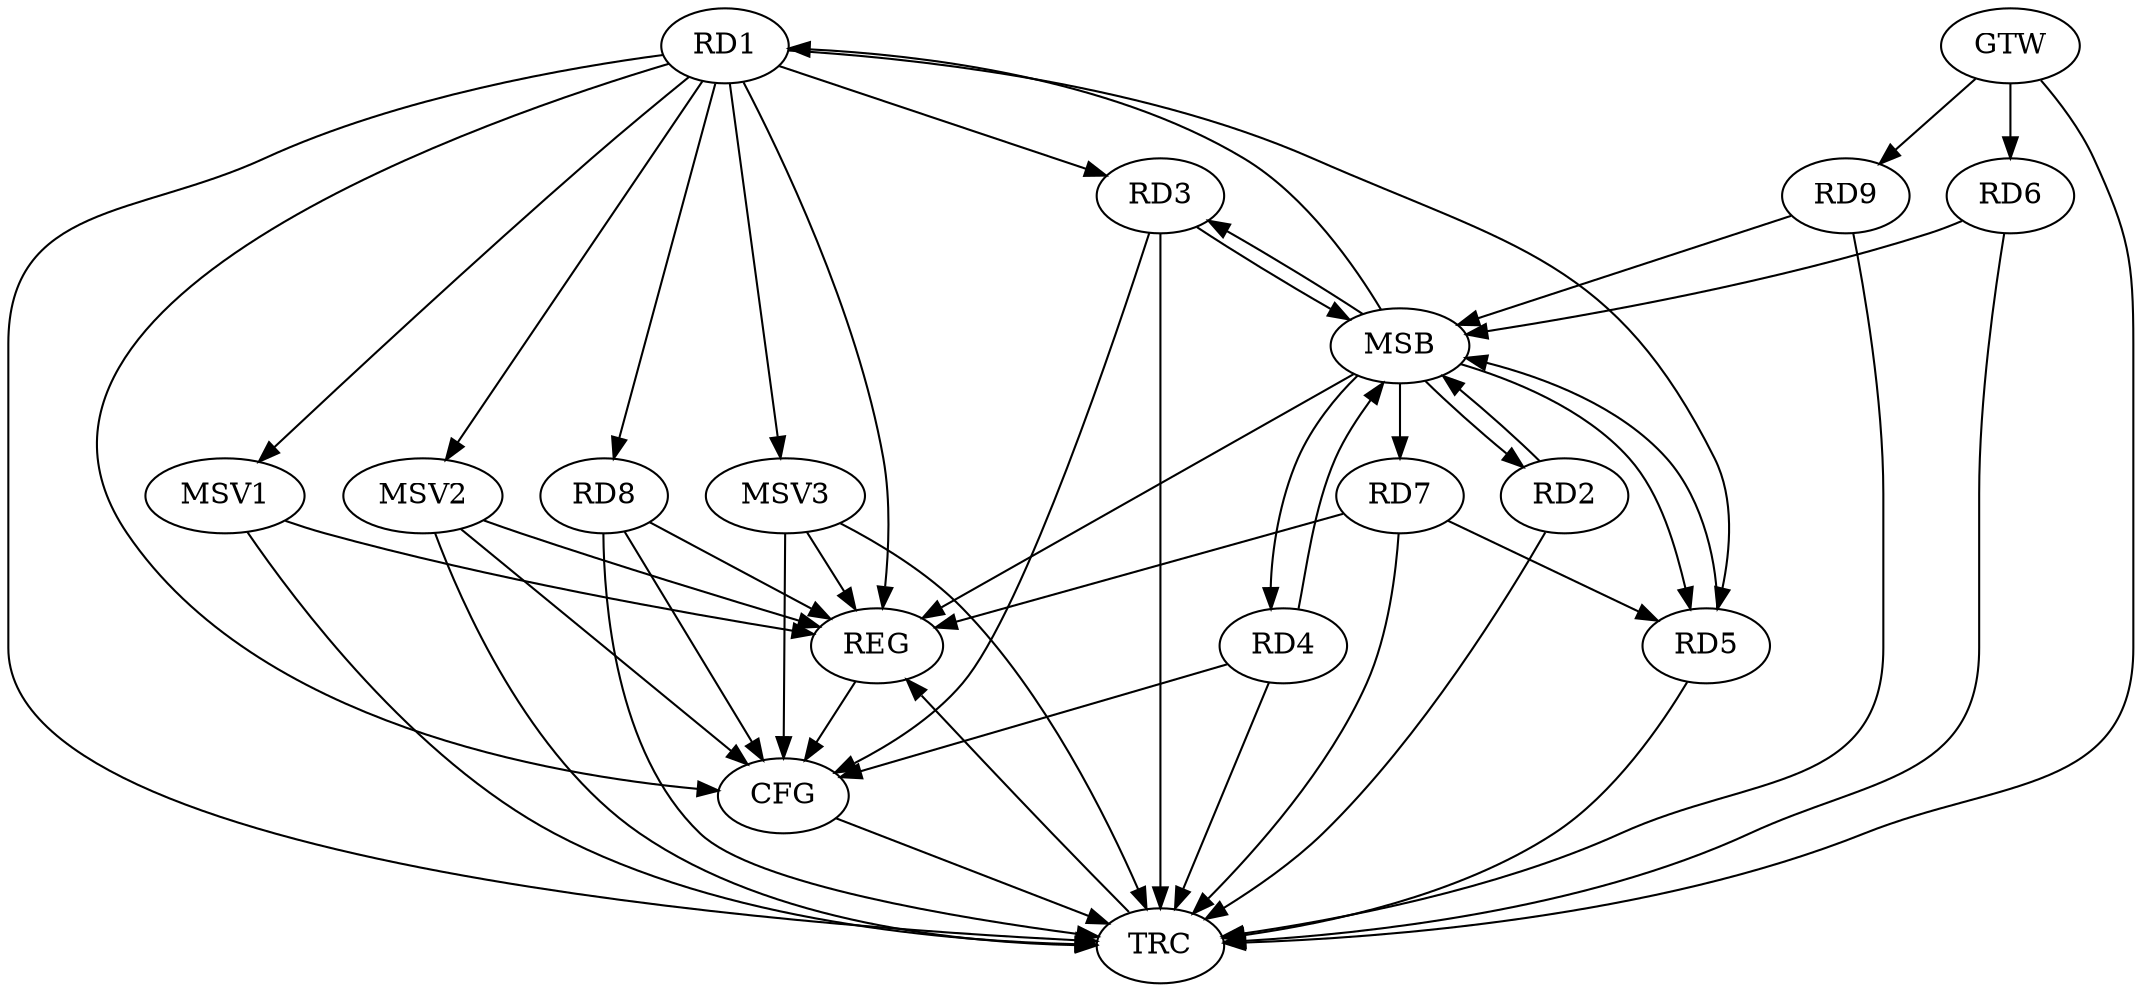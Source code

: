 strict digraph G {
  RD1 [ label="RD1" ];
  RD2 [ label="RD2" ];
  RD3 [ label="RD3" ];
  RD4 [ label="RD4" ];
  RD5 [ label="RD5" ];
  RD6 [ label="RD6" ];
  RD7 [ label="RD7" ];
  RD8 [ label="RD8" ];
  RD9 [ label="RD9" ];
  GTW [ label="GTW" ];
  REG [ label="REG" ];
  MSB [ label="MSB" ];
  CFG [ label="CFG" ];
  TRC [ label="TRC" ];
  MSV1 [ label="MSV1" ];
  MSV2 [ label="MSV2" ];
  MSV3 [ label="MSV3" ];
  RD1 -> RD3;
  RD1 -> RD5;
  RD1 -> RD8;
  RD7 -> RD5;
  GTW -> RD6;
  GTW -> RD9;
  RD1 -> REG;
  RD7 -> REG;
  RD8 -> REG;
  RD2 -> MSB;
  MSB -> RD4;
  MSB -> RD7;
  MSB -> REG;
  RD3 -> MSB;
  RD4 -> MSB;
  RD5 -> MSB;
  MSB -> RD2;
  RD6 -> MSB;
  RD9 -> MSB;
  MSB -> RD1;
  MSB -> RD3;
  MSB -> RD5;
  RD4 -> CFG;
  RD3 -> CFG;
  RD1 -> CFG;
  RD8 -> CFG;
  REG -> CFG;
  RD1 -> TRC;
  RD2 -> TRC;
  RD3 -> TRC;
  RD4 -> TRC;
  RD5 -> TRC;
  RD6 -> TRC;
  RD7 -> TRC;
  RD8 -> TRC;
  RD9 -> TRC;
  GTW -> TRC;
  CFG -> TRC;
  TRC -> REG;
  RD1 -> MSV1;
  MSV1 -> REG;
  MSV1 -> TRC;
  RD1 -> MSV2;
  RD1 -> MSV3;
  MSV2 -> REG;
  MSV2 -> TRC;
  MSV2 -> CFG;
  MSV3 -> REG;
  MSV3 -> TRC;
  MSV3 -> CFG;
}
